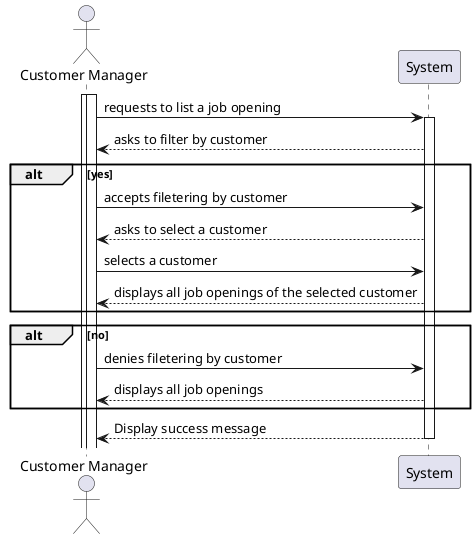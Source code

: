 @startuml

actor "Customer Manager" as customermanager
participant "System" as System

activate customermanager

activate customermanager

customermanager -> System : requests to list a job opening
activate System
System --> customermanager : asks to filter by customer
alt yes
customermanager -> System : accepts filetering by customer

System --> customermanager : asks to select a customer
customermanager -> System : selects a customer

System --> customermanager : displays all job openings of the selected customer

end if

alt no
customermanager -> System : denies filetering by customer
System --> customermanager : displays all job openings
end if



System --> customermanager : Display success message


deactivate System



@enduml




